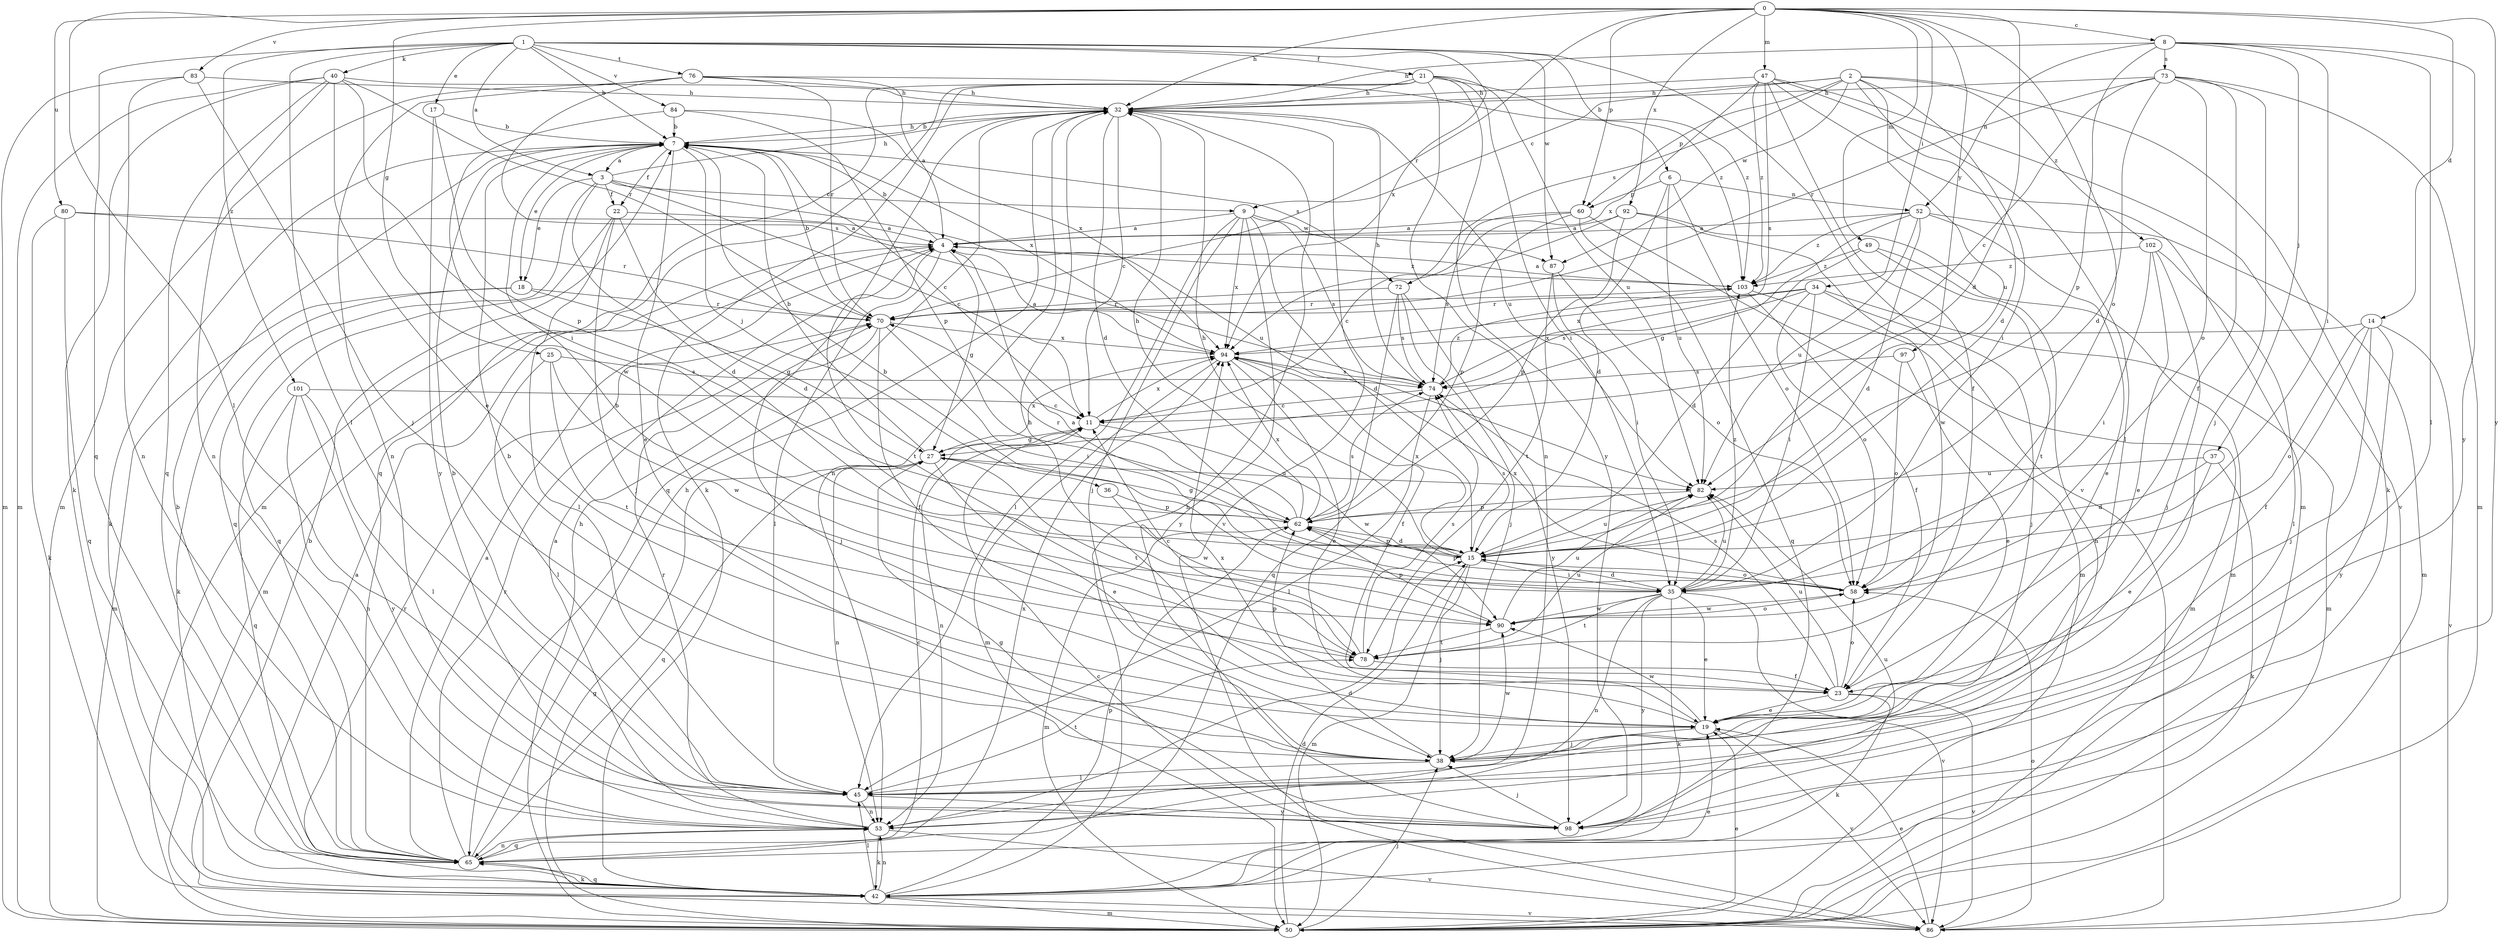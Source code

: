 strict digraph  {
0;
1;
2;
3;
4;
6;
7;
8;
9;
11;
14;
15;
17;
18;
19;
21;
22;
23;
25;
27;
32;
34;
35;
36;
37;
38;
40;
42;
45;
47;
49;
50;
52;
53;
58;
60;
62;
65;
70;
72;
73;
74;
76;
78;
80;
82;
83;
84;
86;
87;
90;
92;
94;
97;
98;
101;
102;
103;
0 -> 8  [label=c];
0 -> 14  [label=d];
0 -> 15  [label=d];
0 -> 25  [label=g];
0 -> 32  [label=h];
0 -> 34  [label=i];
0 -> 45  [label=l];
0 -> 47  [label=m];
0 -> 49  [label=m];
0 -> 58  [label=o];
0 -> 60  [label=p];
0 -> 70  [label=r];
0 -> 80  [label=u];
0 -> 83  [label=v];
0 -> 92  [label=x];
0 -> 97  [label=y];
0 -> 98  [label=y];
1 -> 3  [label=a];
1 -> 6  [label=b];
1 -> 7  [label=b];
1 -> 17  [label=e];
1 -> 21  [label=f];
1 -> 40  [label=k];
1 -> 45  [label=l];
1 -> 65  [label=q];
1 -> 76  [label=t];
1 -> 84  [label=v];
1 -> 86  [label=v];
1 -> 87  [label=w];
1 -> 94  [label=x];
1 -> 101  [label=z];
2 -> 9  [label=c];
2 -> 15  [label=d];
2 -> 32  [label=h];
2 -> 35  [label=i];
2 -> 42  [label=k];
2 -> 60  [label=p];
2 -> 72  [label=s];
2 -> 82  [label=u];
2 -> 87  [label=w];
2 -> 102  [label=z];
3 -> 9  [label=c];
3 -> 11  [label=c];
3 -> 15  [label=d];
3 -> 18  [label=e];
3 -> 22  [label=f];
3 -> 32  [label=h];
3 -> 65  [label=q];
3 -> 82  [label=u];
4 -> 7  [label=b];
4 -> 27  [label=g];
4 -> 45  [label=l];
4 -> 50  [label=m];
4 -> 78  [label=t];
4 -> 103  [label=z];
6 -> 15  [label=d];
6 -> 52  [label=n];
6 -> 58  [label=o];
6 -> 60  [label=p];
6 -> 82  [label=u];
7 -> 3  [label=a];
7 -> 11  [label=c];
7 -> 18  [label=e];
7 -> 19  [label=e];
7 -> 22  [label=f];
7 -> 32  [label=h];
7 -> 36  [label=j];
7 -> 42  [label=k];
7 -> 72  [label=s];
7 -> 94  [label=x];
8 -> 32  [label=h];
8 -> 35  [label=i];
8 -> 37  [label=j];
8 -> 45  [label=l];
8 -> 52  [label=n];
8 -> 62  [label=p];
8 -> 73  [label=s];
8 -> 98  [label=y];
9 -> 4  [label=a];
9 -> 15  [label=d];
9 -> 38  [label=j];
9 -> 45  [label=l];
9 -> 74  [label=s];
9 -> 87  [label=w];
9 -> 94  [label=x];
9 -> 98  [label=y];
11 -> 27  [label=g];
11 -> 53  [label=n];
11 -> 90  [label=w];
11 -> 94  [label=x];
14 -> 23  [label=f];
14 -> 38  [label=j];
14 -> 58  [label=o];
14 -> 86  [label=v];
14 -> 94  [label=x];
14 -> 98  [label=y];
15 -> 32  [label=h];
15 -> 35  [label=i];
15 -> 38  [label=j];
15 -> 50  [label=m];
15 -> 58  [label=o];
15 -> 62  [label=p];
15 -> 74  [label=s];
15 -> 82  [label=u];
15 -> 94  [label=x];
17 -> 7  [label=b];
17 -> 62  [label=p];
17 -> 98  [label=y];
18 -> 27  [label=g];
18 -> 42  [label=k];
18 -> 50  [label=m];
18 -> 70  [label=r];
19 -> 32  [label=h];
19 -> 38  [label=j];
19 -> 86  [label=v];
19 -> 90  [label=w];
21 -> 32  [label=h];
21 -> 35  [label=i];
21 -> 42  [label=k];
21 -> 50  [label=m];
21 -> 53  [label=n];
21 -> 65  [label=q];
21 -> 82  [label=u];
21 -> 98  [label=y];
21 -> 103  [label=z];
22 -> 4  [label=a];
22 -> 15  [label=d];
22 -> 38  [label=j];
22 -> 45  [label=l];
22 -> 65  [label=q];
23 -> 19  [label=e];
23 -> 42  [label=k];
23 -> 58  [label=o];
23 -> 62  [label=p];
23 -> 74  [label=s];
23 -> 82  [label=u];
23 -> 86  [label=v];
25 -> 45  [label=l];
25 -> 74  [label=s];
25 -> 78  [label=t];
25 -> 90  [label=w];
27 -> 7  [label=b];
27 -> 19  [label=e];
27 -> 53  [label=n];
27 -> 65  [label=q];
27 -> 78  [label=t];
27 -> 82  [label=u];
27 -> 94  [label=x];
32 -> 7  [label=b];
32 -> 11  [label=c];
32 -> 15  [label=d];
32 -> 53  [label=n];
32 -> 65  [label=q];
32 -> 82  [label=u];
32 -> 86  [label=v];
34 -> 35  [label=i];
34 -> 38  [label=j];
34 -> 50  [label=m];
34 -> 58  [label=o];
34 -> 70  [label=r];
34 -> 74  [label=s];
34 -> 94  [label=x];
35 -> 7  [label=b];
35 -> 15  [label=d];
35 -> 19  [label=e];
35 -> 42  [label=k];
35 -> 53  [label=n];
35 -> 78  [label=t];
35 -> 82  [label=u];
35 -> 86  [label=v];
35 -> 90  [label=w];
35 -> 98  [label=y];
35 -> 103  [label=z];
36 -> 62  [label=p];
36 -> 90  [label=w];
37 -> 15  [label=d];
37 -> 19  [label=e];
37 -> 42  [label=k];
37 -> 82  [label=u];
38 -> 7  [label=b];
38 -> 45  [label=l];
38 -> 90  [label=w];
38 -> 94  [label=x];
40 -> 19  [label=e];
40 -> 32  [label=h];
40 -> 35  [label=i];
40 -> 42  [label=k];
40 -> 50  [label=m];
40 -> 53  [label=n];
40 -> 65  [label=q];
40 -> 70  [label=r];
42 -> 4  [label=a];
42 -> 19  [label=e];
42 -> 32  [label=h];
42 -> 45  [label=l];
42 -> 50  [label=m];
42 -> 53  [label=n];
42 -> 62  [label=p];
42 -> 65  [label=q];
42 -> 70  [label=r];
42 -> 86  [label=v];
45 -> 7  [label=b];
45 -> 53  [label=n];
45 -> 78  [label=t];
45 -> 98  [label=y];
47 -> 23  [label=f];
47 -> 32  [label=h];
47 -> 45  [label=l];
47 -> 50  [label=m];
47 -> 74  [label=s];
47 -> 86  [label=v];
47 -> 94  [label=x];
47 -> 103  [label=z];
49 -> 15  [label=d];
49 -> 53  [label=n];
49 -> 78  [label=t];
49 -> 103  [label=z];
50 -> 15  [label=d];
50 -> 19  [label=e];
50 -> 27  [label=g];
50 -> 32  [label=h];
50 -> 38  [label=j];
52 -> 4  [label=a];
52 -> 15  [label=d];
52 -> 19  [label=e];
52 -> 27  [label=g];
52 -> 50  [label=m];
52 -> 82  [label=u];
52 -> 103  [label=z];
53 -> 4  [label=a];
53 -> 15  [label=d];
53 -> 42  [label=k];
53 -> 65  [label=q];
53 -> 70  [label=r];
53 -> 86  [label=v];
58 -> 4  [label=a];
58 -> 62  [label=p];
58 -> 90  [label=w];
58 -> 94  [label=x];
60 -> 4  [label=a];
60 -> 50  [label=m];
60 -> 62  [label=p];
60 -> 65  [label=q];
60 -> 74  [label=s];
62 -> 15  [label=d];
62 -> 27  [label=g];
62 -> 32  [label=h];
62 -> 50  [label=m];
62 -> 70  [label=r];
62 -> 74  [label=s];
62 -> 94  [label=x];
65 -> 4  [label=a];
65 -> 7  [label=b];
65 -> 11  [label=c];
65 -> 32  [label=h];
65 -> 42  [label=k];
65 -> 53  [label=n];
65 -> 70  [label=r];
65 -> 94  [label=x];
70 -> 7  [label=b];
70 -> 23  [label=f];
70 -> 35  [label=i];
70 -> 38  [label=j];
70 -> 94  [label=x];
72 -> 38  [label=j];
72 -> 65  [label=q];
72 -> 70  [label=r];
72 -> 74  [label=s];
72 -> 98  [label=y];
73 -> 11  [label=c];
73 -> 15  [label=d];
73 -> 23  [label=f];
73 -> 32  [label=h];
73 -> 38  [label=j];
73 -> 50  [label=m];
73 -> 58  [label=o];
73 -> 70  [label=r];
74 -> 11  [label=c];
74 -> 32  [label=h];
74 -> 45  [label=l];
74 -> 103  [label=z];
76 -> 4  [label=a];
76 -> 32  [label=h];
76 -> 50  [label=m];
76 -> 53  [label=n];
76 -> 70  [label=r];
76 -> 74  [label=s];
76 -> 103  [label=z];
78 -> 7  [label=b];
78 -> 11  [label=c];
78 -> 23  [label=f];
78 -> 74  [label=s];
78 -> 82  [label=u];
80 -> 4  [label=a];
80 -> 42  [label=k];
80 -> 65  [label=q];
80 -> 70  [label=r];
82 -> 62  [label=p];
83 -> 32  [label=h];
83 -> 38  [label=j];
83 -> 50  [label=m];
83 -> 53  [label=n];
84 -> 7  [label=b];
84 -> 62  [label=p];
84 -> 90  [label=w];
84 -> 94  [label=x];
86 -> 7  [label=b];
86 -> 11  [label=c];
86 -> 19  [label=e];
86 -> 58  [label=o];
87 -> 35  [label=i];
87 -> 58  [label=o];
87 -> 78  [label=t];
90 -> 58  [label=o];
90 -> 62  [label=p];
90 -> 78  [label=t];
90 -> 82  [label=u];
92 -> 4  [label=a];
92 -> 11  [label=c];
92 -> 50  [label=m];
92 -> 62  [label=p];
92 -> 90  [label=w];
94 -> 4  [label=a];
94 -> 19  [label=e];
94 -> 23  [label=f];
94 -> 50  [label=m];
94 -> 74  [label=s];
97 -> 19  [label=e];
97 -> 58  [label=o];
97 -> 74  [label=s];
98 -> 27  [label=g];
98 -> 38  [label=j];
98 -> 82  [label=u];
101 -> 11  [label=c];
101 -> 45  [label=l];
101 -> 53  [label=n];
101 -> 65  [label=q];
101 -> 98  [label=y];
102 -> 19  [label=e];
102 -> 35  [label=i];
102 -> 38  [label=j];
102 -> 45  [label=l];
102 -> 103  [label=z];
103 -> 4  [label=a];
103 -> 23  [label=f];
103 -> 50  [label=m];
103 -> 70  [label=r];
}

